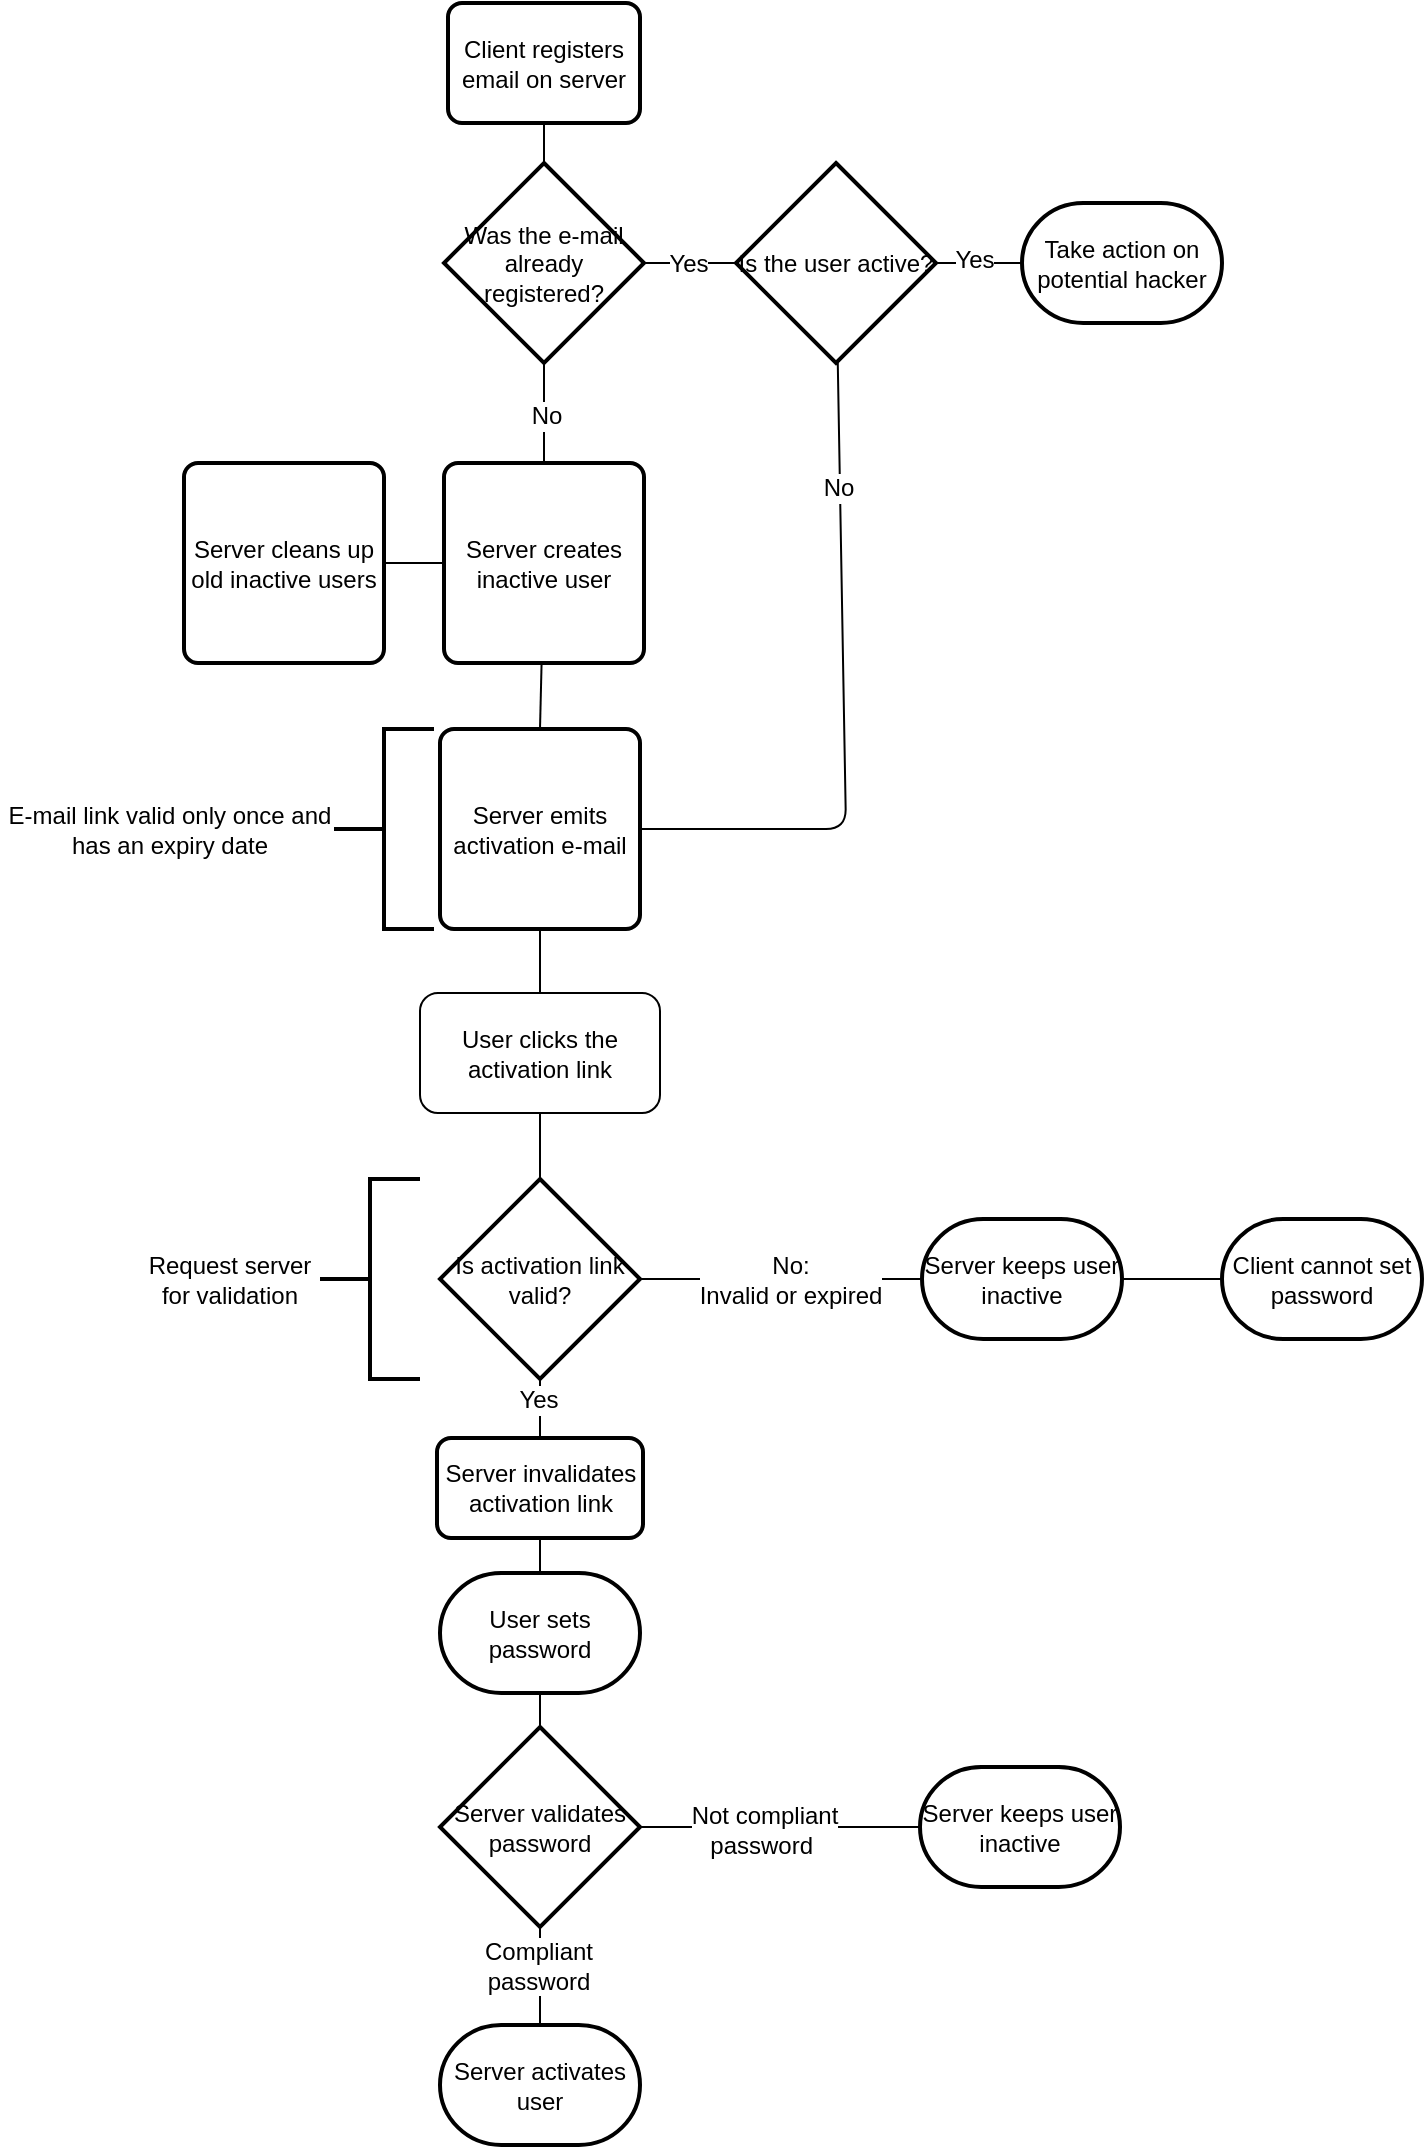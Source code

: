 <mxfile version="10.4.1" type="github"><diagram id="M1-HSWrDKN2wZykCy1fl" name="Page-1"><mxGraphModel dx="1192" dy="1114" grid="1" gridSize="10" guides="1" tooltips="1" connect="1" arrows="1" fold="1" page="1" pageScale="1" pageWidth="850" pageHeight="1100" math="0" shadow="0"><root><mxCell id="0"/><mxCell id="1" parent="0"/><mxCell id="bWFTBwPbgyYHy6Y_8x4E-4" value="Client registers email on server" style="rounded=1;whiteSpace=wrap;html=1;absoluteArcSize=1;arcSize=14;strokeWidth=2;" parent="1" vertex="1"><mxGeometry x="254" y="10.5" width="96" height="60" as="geometry"/></mxCell><mxCell id="bWFTBwPbgyYHy6Y_8x4E-6" value="Server emits activation e-mail" style="rounded=1;whiteSpace=wrap;html=1;absoluteArcSize=1;arcSize=14;strokeWidth=2;" parent="1" vertex="1"><mxGeometry x="250" y="373.5" width="100" height="100" as="geometry"/></mxCell><mxCell id="bWFTBwPbgyYHy6Y_8x4E-7" value="" style="strokeWidth=2;html=1;shape=mxgraph.flowchart.annotation_2;align=left;flipV=1;flipH=0;" parent="1" vertex="1"><mxGeometry x="197" y="373.5" width="50" height="100" as="geometry"/></mxCell><mxCell id="bWFTBwPbgyYHy6Y_8x4E-11" value="&lt;span&gt;E-mail link valid only once and has an expiry date&lt;/span&gt;" style="text;html=1;strokeColor=none;fillColor=none;align=center;verticalAlign=middle;whiteSpace=wrap;rounded=0;" parent="1" vertex="1"><mxGeometry x="30" y="403.5" width="170" height="40" as="geometry"/></mxCell><mxCell id="bWFTBwPbgyYHy6Y_8x4E-12" value="User clicks the activation link" style="rounded=1;whiteSpace=wrap;html=1;" parent="1" vertex="1"><mxGeometry x="240" y="505.5" width="120" height="60" as="geometry"/></mxCell><mxCell id="bWFTBwPbgyYHy6Y_8x4E-13" value="" style="endArrow=none;html=1;entryX=0.5;entryY=1;entryDx=0;entryDy=0;exitX=0.5;exitY=0;exitDx=0;exitDy=0;" parent="1" source="bWFTBwPbgyYHy6Y_8x4E-12" target="bWFTBwPbgyYHy6Y_8x4E-6" edge="1"><mxGeometry width="50" height="50" relative="1" as="geometry"><mxPoint x="295" y="618.5" as="sourcePoint"/><mxPoint x="345" y="568.5" as="targetPoint"/></mxGeometry></mxCell><mxCell id="bWFTBwPbgyYHy6Y_8x4E-15" value="Is activation link valid?" style="strokeWidth=2;html=1;shape=mxgraph.flowchart.decision;whiteSpace=wrap;" parent="1" vertex="1"><mxGeometry x="250" y="598.5" width="100" height="100" as="geometry"/></mxCell><mxCell id="bWFTBwPbgyYHy6Y_8x4E-16" value="" style="endArrow=none;html=1;entryX=0.5;entryY=1;entryDx=0;entryDy=0;exitX=0.5;exitY=0;exitDx=0;exitDy=0;exitPerimeter=0;" parent="1" source="bWFTBwPbgyYHy6Y_8x4E-15" target="bWFTBwPbgyYHy6Y_8x4E-12" edge="1"><mxGeometry width="50" height="50" relative="1" as="geometry"><mxPoint x="300" y="765.5" as="sourcePoint"/><mxPoint x="325" y="705.5" as="targetPoint"/></mxGeometry></mxCell><mxCell id="bWFTBwPbgyYHy6Y_8x4E-17" value="User sets password" style="strokeWidth=2;html=1;shape=mxgraph.flowchart.terminator;whiteSpace=wrap;" parent="1" vertex="1"><mxGeometry x="250" y="795.5" width="100" height="60" as="geometry"/></mxCell><mxCell id="bWFTBwPbgyYHy6Y_8x4E-20" value="" style="endArrow=none;html=1;exitX=1;exitY=0.5;exitDx=0;exitDy=0;exitPerimeter=0;entryX=0;entryY=0.5;entryDx=0;entryDy=0;entryPerimeter=0;" parent="1" source="bWFTBwPbgyYHy6Y_8x4E-15" edge="1"><mxGeometry width="50" height="50" relative="1" as="geometry"><mxPoint x="425" y="828.5" as="sourcePoint"/><mxPoint x="490" y="648.5" as="targetPoint"/></mxGeometry></mxCell><mxCell id="bWFTBwPbgyYHy6Y_8x4E-21" value="No:&lt;br&gt;Invalid or expired&lt;br&gt;" style="text;html=1;resizable=0;points=[];align=center;verticalAlign=middle;labelBackgroundColor=#ffffff;" parent="bWFTBwPbgyYHy6Y_8x4E-20" vertex="1" connectable="0"><mxGeometry x="-0.127" y="-3" relative="1" as="geometry"><mxPoint x="14" y="-3" as="offset"/></mxGeometry></mxCell><mxCell id="bWFTBwPbgyYHy6Y_8x4E-22" value="" style="endArrow=none;html=1;entryX=0.5;entryY=1;entryDx=0;entryDy=0;entryPerimeter=0;exitX=0.5;exitY=0;exitDx=0;exitDy=0;" parent="1" source="oGnWqVfcbpZ9fD0yvHq5-44" target="bWFTBwPbgyYHy6Y_8x4E-15" edge="1"><mxGeometry width="50" height="50" relative="1" as="geometry"><mxPoint x="360" y="730" as="sourcePoint"/><mxPoint x="285" y="1068.5" as="targetPoint"/></mxGeometry></mxCell><mxCell id="bWFTBwPbgyYHy6Y_8x4E-23" value="Yes" style="text;html=1;resizable=0;points=[];align=center;verticalAlign=middle;labelBackgroundColor=#ffffff;" parent="bWFTBwPbgyYHy6Y_8x4E-22" vertex="1" connectable="0"><mxGeometry x="-0.508" y="-3" relative="1" as="geometry"><mxPoint x="-4" y="-12" as="offset"/></mxGeometry></mxCell><mxCell id="oGnWqVfcbpZ9fD0yvHq5-1" value="Server validates password" style="strokeWidth=2;html=1;shape=mxgraph.flowchart.decision;whiteSpace=wrap;" vertex="1" parent="1"><mxGeometry x="250" y="872.5" width="100" height="100" as="geometry"/></mxCell><mxCell id="oGnWqVfcbpZ9fD0yvHq5-2" value="Server keeps user inactive" style="strokeWidth=2;html=1;shape=mxgraph.flowchart.terminator;whiteSpace=wrap;" vertex="1" parent="1"><mxGeometry x="490" y="892.5" width="100" height="60" as="geometry"/></mxCell><mxCell id="oGnWqVfcbpZ9fD0yvHq5-4" value="Server activates user" style="strokeWidth=2;html=1;shape=mxgraph.flowchart.terminator;whiteSpace=wrap;" vertex="1" parent="1"><mxGeometry x="250" y="1021.5" width="100" height="60" as="geometry"/></mxCell><mxCell id="oGnWqVfcbpZ9fD0yvHq5-5" value="" style="endArrow=none;html=1;entryX=0.5;entryY=1;entryDx=0;entryDy=0;entryPerimeter=0;exitX=0.5;exitY=0;exitDx=0;exitDy=0;exitPerimeter=0;" edge="1" parent="1" source="oGnWqVfcbpZ9fD0yvHq5-1" target="bWFTBwPbgyYHy6Y_8x4E-17"><mxGeometry width="50" height="50" relative="1" as="geometry"><mxPoint x="275" y="913.5" as="sourcePoint"/><mxPoint x="325" y="863.5" as="targetPoint"/></mxGeometry></mxCell><mxCell id="oGnWqVfcbpZ9fD0yvHq5-6" value="" style="endArrow=none;html=1;entryX=0;entryY=0.5;entryDx=0;entryDy=0;entryPerimeter=0;exitX=1;exitY=0.5;exitDx=0;exitDy=0;exitPerimeter=0;" edge="1" parent="1" source="oGnWqVfcbpZ9fD0yvHq5-1" target="oGnWqVfcbpZ9fD0yvHq5-2"><mxGeometry width="50" height="50" relative="1" as="geometry"><mxPoint x="385" y="952.5" as="sourcePoint"/><mxPoint x="435" y="902.5" as="targetPoint"/></mxGeometry></mxCell><mxCell id="oGnWqVfcbpZ9fD0yvHq5-7" value="Not compliant&lt;br&gt;password&amp;nbsp;&lt;br&gt;" style="text;html=1;resizable=0;points=[];align=center;verticalAlign=middle;labelBackgroundColor=#ffffff;" vertex="1" connectable="0" parent="oGnWqVfcbpZ9fD0yvHq5-6"><mxGeometry x="0.467" y="-1" relative="1" as="geometry"><mxPoint x="-41" as="offset"/></mxGeometry></mxCell><mxCell id="oGnWqVfcbpZ9fD0yvHq5-8" value="" style="endArrow=none;html=1;entryX=0.5;entryY=1;entryDx=0;entryDy=0;entryPerimeter=0;exitX=0.5;exitY=0;exitDx=0;exitDy=0;exitPerimeter=0;" edge="1" parent="1" source="oGnWqVfcbpZ9fD0yvHq5-4" target="oGnWqVfcbpZ9fD0yvHq5-1"><mxGeometry width="50" height="50" relative="1" as="geometry"><mxPoint x="275" y="1052.5" as="sourcePoint"/><mxPoint x="325" y="1002.5" as="targetPoint"/></mxGeometry></mxCell><mxCell id="oGnWqVfcbpZ9fD0yvHq5-9" value="Compliant&lt;br&gt;password&lt;br&gt;" style="text;html=1;resizable=0;points=[];align=center;verticalAlign=middle;labelBackgroundColor=#ffffff;" vertex="1" connectable="0" parent="oGnWqVfcbpZ9fD0yvHq5-8"><mxGeometry x="0.218" y="1" relative="1" as="geometry"><mxPoint as="offset"/></mxGeometry></mxCell><mxCell id="oGnWqVfcbpZ9fD0yvHq5-12" value="" style="strokeWidth=2;html=1;shape=mxgraph.flowchart.annotation_2;align=left;" vertex="1" parent="1"><mxGeometry x="190" y="598.5" width="50" height="100" as="geometry"/></mxCell><mxCell id="oGnWqVfcbpZ9fD0yvHq5-13" value="Request server for validation" style="text;html=1;strokeColor=none;fillColor=none;align=center;verticalAlign=middle;whiteSpace=wrap;rounded=0;" vertex="1" parent="1"><mxGeometry x="100" y="618.5" width="90" height="60" as="geometry"/></mxCell><mxCell id="oGnWqVfcbpZ9fD0yvHq5-15" value="Server keeps user inactive" style="strokeWidth=2;html=1;shape=mxgraph.flowchart.terminator;whiteSpace=wrap;" vertex="1" parent="1"><mxGeometry x="491" y="618.5" width="100" height="60" as="geometry"/></mxCell><mxCell id="oGnWqVfcbpZ9fD0yvHq5-18" value="Is the user active?" style="strokeWidth=2;html=1;shape=mxgraph.flowchart.decision;whiteSpace=wrap;" vertex="1" parent="1"><mxGeometry x="398" y="90.5" width="100" height="100" as="geometry"/></mxCell><mxCell id="oGnWqVfcbpZ9fD0yvHq5-19" value="Was the e-mail already registered?" style="strokeWidth=2;html=1;shape=mxgraph.flowchart.decision;whiteSpace=wrap;" vertex="1" parent="1"><mxGeometry x="252" y="90.5" width="100" height="100" as="geometry"/></mxCell><mxCell id="oGnWqVfcbpZ9fD0yvHq5-21" value="Server creates inactive user" style="rounded=1;whiteSpace=wrap;html=1;absoluteArcSize=1;arcSize=14;strokeWidth=2;" vertex="1" parent="1"><mxGeometry x="252" y="240.5" width="100" height="100" as="geometry"/></mxCell><mxCell id="oGnWqVfcbpZ9fD0yvHq5-23" value="" style="endArrow=none;html=1;entryX=0.5;entryY=1;entryDx=0;entryDy=0;exitX=0.5;exitY=0;exitDx=0;exitDy=0;exitPerimeter=0;" edge="1" parent="1" source="oGnWqVfcbpZ9fD0yvHq5-19" target="bWFTBwPbgyYHy6Y_8x4E-4"><mxGeometry width="50" height="50" relative="1" as="geometry"><mxPoint x="278" y="70.5" as="sourcePoint"/><mxPoint x="328" y="20.5" as="targetPoint"/></mxGeometry></mxCell><mxCell id="oGnWqVfcbpZ9fD0yvHq5-24" value="" style="endArrow=none;html=1;entryX=0;entryY=0.5;entryDx=0;entryDy=0;entryPerimeter=0;" edge="1" parent="1" source="oGnWqVfcbpZ9fD0yvHq5-19" target="oGnWqVfcbpZ9fD0yvHq5-18"><mxGeometry width="50" height="50" relative="1" as="geometry"><mxPoint x="352" y="190.5" as="sourcePoint"/><mxPoint x="422.711" y="140.5" as="targetPoint"/></mxGeometry></mxCell><mxCell id="oGnWqVfcbpZ9fD0yvHq5-25" value="Yes" style="text;html=1;resizable=0;points=[];align=center;verticalAlign=middle;labelBackgroundColor=#ffffff;" vertex="1" connectable="0" parent="oGnWqVfcbpZ9fD0yvHq5-24"><mxGeometry x="0.414" y="-1" relative="1" as="geometry"><mxPoint x="-11" y="-1" as="offset"/></mxGeometry></mxCell><mxCell id="oGnWqVfcbpZ9fD0yvHq5-27" value="" style="endArrow=none;html=1;entryX=0.5;entryY=1;entryDx=0;entryDy=0;entryPerimeter=0;exitX=0.5;exitY=0;exitDx=0;exitDy=0;" edge="1" parent="1" source="oGnWqVfcbpZ9fD0yvHq5-21" target="oGnWqVfcbpZ9fD0yvHq5-19"><mxGeometry width="50" height="50" relative="1" as="geometry"><mxPoint x="198" y="230.5" as="sourcePoint"/><mxPoint x="248" y="180.5" as="targetPoint"/></mxGeometry></mxCell><mxCell id="oGnWqVfcbpZ9fD0yvHq5-28" value="No" style="text;html=1;resizable=0;points=[];align=center;verticalAlign=middle;labelBackgroundColor=#ffffff;" vertex="1" connectable="0" parent="oGnWqVfcbpZ9fD0yvHq5-27"><mxGeometry x="-0.52" y="1" relative="1" as="geometry"><mxPoint x="2" y="-12" as="offset"/></mxGeometry></mxCell><mxCell id="oGnWqVfcbpZ9fD0yvHq5-29" value="Take action on potential hacker" style="strokeWidth=2;html=1;shape=mxgraph.flowchart.terminator;whiteSpace=wrap;" vertex="1" parent="1"><mxGeometry x="541" y="110.5" width="100" height="60" as="geometry"/></mxCell><mxCell id="oGnWqVfcbpZ9fD0yvHq5-30" value="" style="endArrow=none;html=1;entryX=0;entryY=0.5;entryDx=0;entryDy=0;entryPerimeter=0;" edge="1" parent="1" source="oGnWqVfcbpZ9fD0yvHq5-18" target="oGnWqVfcbpZ9fD0yvHq5-29"><mxGeometry width="50" height="50" relative="1" as="geometry"><mxPoint x="527" y="190.5" as="sourcePoint"/><mxPoint x="597.711" y="140.5" as="targetPoint"/></mxGeometry></mxCell><mxCell id="oGnWqVfcbpZ9fD0yvHq5-31" value="Yes" style="text;html=1;resizable=0;points=[];align=center;verticalAlign=middle;labelBackgroundColor=#ffffff;" vertex="1" connectable="0" parent="oGnWqVfcbpZ9fD0yvHq5-30"><mxGeometry x="-0.491" y="-4" relative="1" as="geometry"><mxPoint x="8" y="-6" as="offset"/></mxGeometry></mxCell><mxCell id="oGnWqVfcbpZ9fD0yvHq5-32" value="" style="endArrow=none;html=1;entryX=1;entryY=0.5;entryDx=0;entryDy=0;" edge="1" parent="1" source="oGnWqVfcbpZ9fD0yvHq5-18" target="bWFTBwPbgyYHy6Y_8x4E-6"><mxGeometry width="50" height="50" relative="1" as="geometry"><mxPoint x="477" y="240.5" as="sourcePoint"/><mxPoint x="477" y="261.211" as="targetPoint"/><Array as="points"><mxPoint x="453" y="423.5"/></Array></mxGeometry></mxCell><mxCell id="oGnWqVfcbpZ9fD0yvHq5-33" value="No" style="text;html=1;resizable=0;points=[];align=center;verticalAlign=middle;labelBackgroundColor=#ffffff;" vertex="1" connectable="0" parent="oGnWqVfcbpZ9fD0yvHq5-32"><mxGeometry x="-0.735" y="-2" relative="1" as="geometry"><mxPoint x="1" y="18" as="offset"/></mxGeometry></mxCell><mxCell id="oGnWqVfcbpZ9fD0yvHq5-35" value="" style="endArrow=none;html=1;entryX=0.5;entryY=0;entryDx=0;entryDy=0;" edge="1" parent="1" source="oGnWqVfcbpZ9fD0yvHq5-21" target="bWFTBwPbgyYHy6Y_8x4E-6"><mxGeometry width="50" height="50" relative="1" as="geometry"><mxPoint x="302" y="390.5" as="sourcePoint"/><mxPoint x="302" y="390.5" as="targetPoint"/></mxGeometry></mxCell><mxCell id="oGnWqVfcbpZ9fD0yvHq5-36" value="&lt;span&gt;Server cleans up old inactive users&lt;/span&gt;" style="rounded=1;whiteSpace=wrap;html=1;absoluteArcSize=1;arcSize=14;strokeWidth=2;" vertex="1" parent="1"><mxGeometry x="122" y="240.5" width="100" height="100" as="geometry"/></mxCell><mxCell id="oGnWqVfcbpZ9fD0yvHq5-37" value="" style="endArrow=none;html=1;entryX=0;entryY=0.5;entryDx=0;entryDy=0;" edge="1" parent="1" source="oGnWqVfcbpZ9fD0yvHq5-36" target="oGnWqVfcbpZ9fD0yvHq5-21"><mxGeometry width="50" height="50" relative="1" as="geometry"><mxPoint x="165" y="340.5" as="sourcePoint"/><mxPoint x="235.711" y="290.5" as="targetPoint"/></mxGeometry></mxCell><mxCell id="oGnWqVfcbpZ9fD0yvHq5-42" value="Client cannot set password" style="strokeWidth=2;html=1;shape=mxgraph.flowchart.terminator;whiteSpace=wrap;" vertex="1" parent="1"><mxGeometry x="641" y="618.5" width="100" height="60" as="geometry"/></mxCell><mxCell id="oGnWqVfcbpZ9fD0yvHq5-43" value="" style="endArrow=none;html=1;entryX=0;entryY=0.5;entryDx=0;entryDy=0;entryPerimeter=0;" edge="1" parent="1" source="oGnWqVfcbpZ9fD0yvHq5-15" target="oGnWqVfcbpZ9fD0yvHq5-42"><mxGeometry width="50" height="50" relative="1" as="geometry"><mxPoint x="591" y="698.5" as="sourcePoint"/><mxPoint x="661.711" y="648.5" as="targetPoint"/></mxGeometry></mxCell><mxCell id="oGnWqVfcbpZ9fD0yvHq5-44" value="Server invalidates activation link" style="rounded=1;whiteSpace=wrap;html=1;absoluteArcSize=1;arcSize=14;strokeWidth=2;" vertex="1" parent="1"><mxGeometry x="248.5" y="728" width="103" height="50" as="geometry"/></mxCell><mxCell id="oGnWqVfcbpZ9fD0yvHq5-45" value="" style="endArrow=none;html=1;entryX=0.5;entryY=0;entryDx=0;entryDy=0;entryPerimeter=0;" edge="1" parent="1" source="oGnWqVfcbpZ9fD0yvHq5-44" target="bWFTBwPbgyYHy6Y_8x4E-17"><mxGeometry width="50" height="50" relative="1" as="geometry"><mxPoint x="300" y="820" as="sourcePoint"/><mxPoint x="300" y="840.711" as="targetPoint"/></mxGeometry></mxCell></root></mxGraphModel></diagram></mxfile>